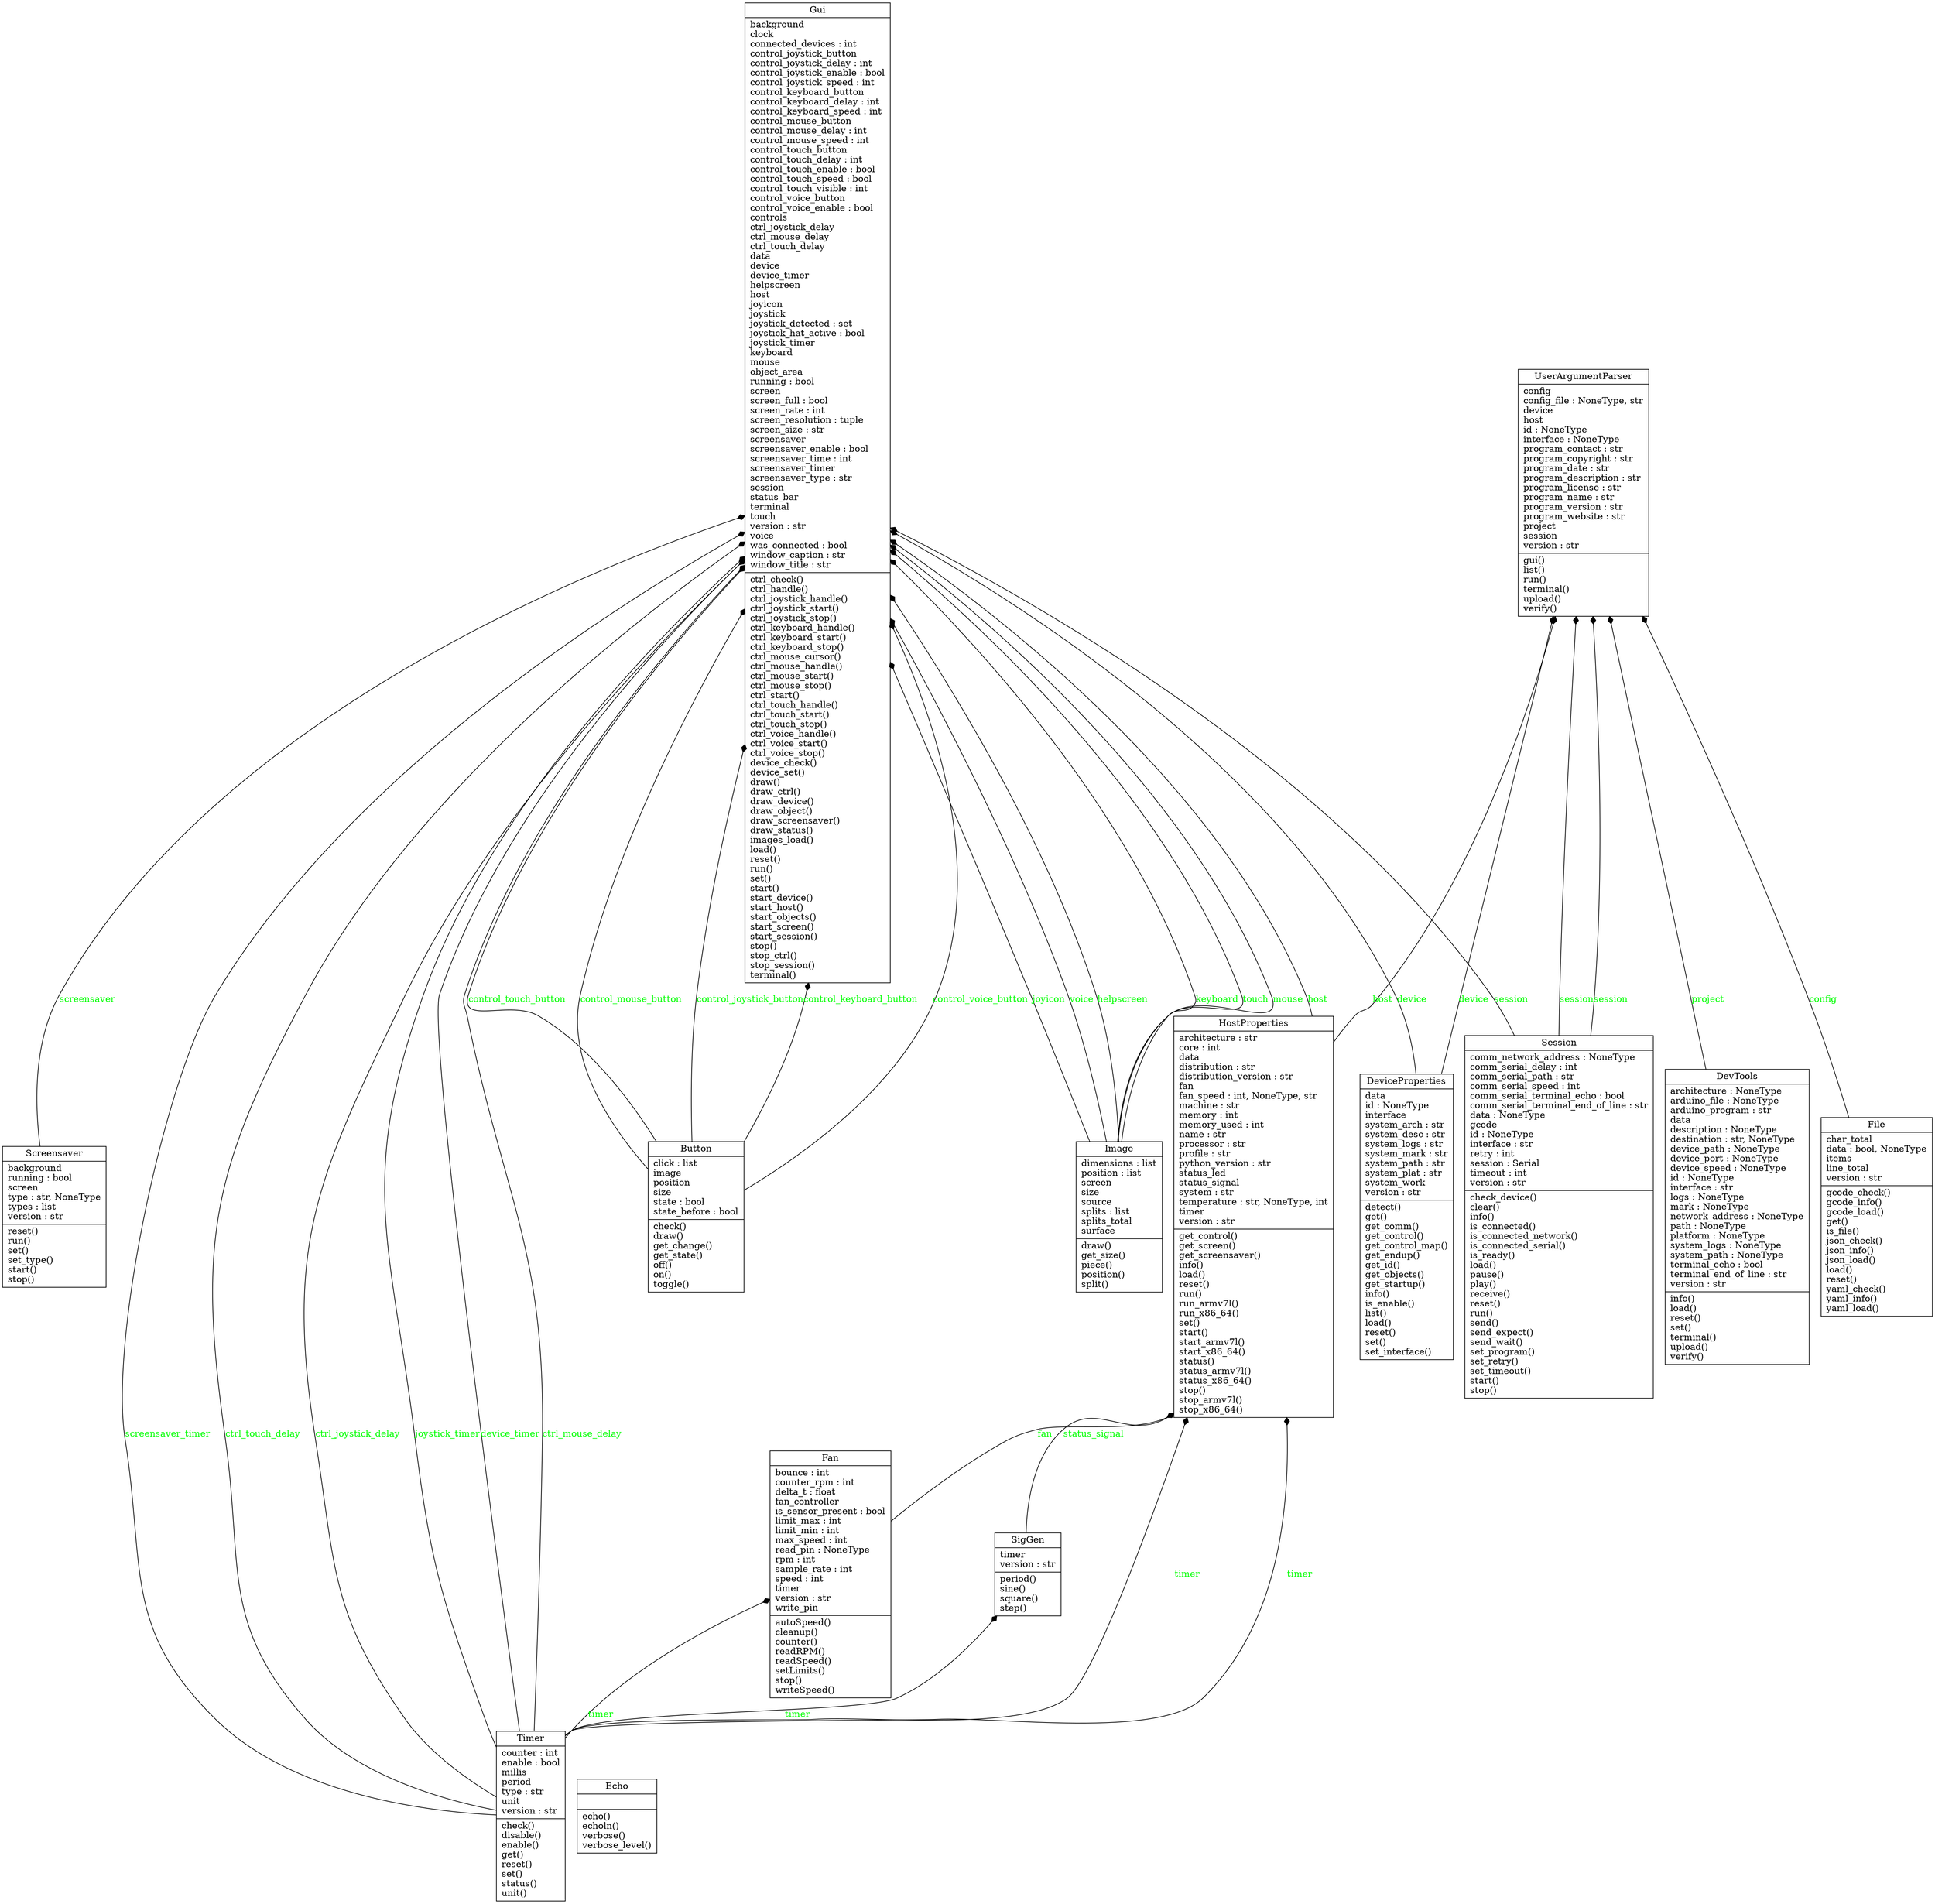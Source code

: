 digraph "classes" {
charset="utf-8"
rankdir=BT
"0" [label="{Button|click : list\limage\lposition\lsize\lstate : bool\lstate_before : bool\l|check()\ldraw()\lget_change()\lget_state()\loff()\lon()\ltoggle()\l}", shape="record"];
"1" [label="{DevTools|architecture : NoneType\larduino_file : NoneType\larduino_program : str\ldata\ldescription : NoneType\ldestination : str, NoneType\ldevice_path : NoneType\ldevice_port : NoneType\ldevice_speed : NoneType\lid : NoneType\linterface : str\llogs : NoneType\lmark : NoneType\lnetwork_address : NoneType\lpath : NoneType\lplatform : NoneType\lsystem_logs : NoneType\lsystem_path : NoneType\lterminal_echo : bool\lterminal_end_of_line : str\lversion : str\l|info()\lload()\lreset()\lset()\lterminal()\lupload()\lverify()\l}", shape="record"];
"2" [label="{DeviceProperties|data\lid : NoneType\linterface\lsystem_arch : str\lsystem_desc : str\lsystem_logs : str\lsystem_mark : str\lsystem_path : str\lsystem_plat : str\lsystem_work\lversion : str\l|detect()\lget()\lget_comm()\lget_control()\lget_control_map()\lget_endup()\lget_id()\lget_objects()\lget_startup()\linfo()\lis_enable()\llist()\lload()\lreset()\lset()\lset_interface()\l}", shape="record"];
"3" [label="{Echo|\l|echo()\lecholn()\lverbose()\lverbose_level()\l}", shape="record"];
"4" [label="{Fan|bounce : int\lcounter_rpm : int\ldelta_t : float\lfan_controller\lis_sensor_present : bool\llimit_max : int\llimit_min : int\lmax_speed : int\lread_pin : NoneType\lrpm : int\lsample_rate : int\lspeed : int\ltimer\lversion : str\lwrite_pin\l|autoSpeed()\lcleanup()\lcounter()\lreadRPM()\lreadSpeed()\lsetLimits()\lstop()\lwriteSpeed()\l}", shape="record"];
"5" [label="{File|char_total\ldata : bool, NoneType\litems\lline_total\lversion : str\l|gcode_check()\lgcode_info()\lgcode_load()\lget()\lis_file()\ljson_check()\ljson_info()\ljson_load()\lload()\lreset()\lyaml_check()\lyaml_info()\lyaml_load()\l}", shape="record"];
"6" [label="{Gui|background\lclock\lconnected_devices : int\lcontrol_joystick_button\lcontrol_joystick_delay : int\lcontrol_joystick_enable : bool\lcontrol_joystick_speed : int\lcontrol_keyboard_button\lcontrol_keyboard_delay : int\lcontrol_keyboard_speed : int\lcontrol_mouse_button\lcontrol_mouse_delay : int\lcontrol_mouse_speed : int\lcontrol_touch_button\lcontrol_touch_delay : int\lcontrol_touch_enable : bool\lcontrol_touch_speed : bool\lcontrol_touch_visible : int\lcontrol_voice_button\lcontrol_voice_enable : bool\lcontrols\lctrl_joystick_delay\lctrl_mouse_delay\lctrl_touch_delay\ldata\ldevice\ldevice_timer\lhelpscreen\lhost\ljoyicon\ljoystick\ljoystick_detected : set\ljoystick_hat_active : bool\ljoystick_timer\lkeyboard\lmouse\lobject_area\lrunning : bool\lscreen\lscreen_full : bool\lscreen_rate : int\lscreen_resolution : tuple\lscreen_size : str\lscreensaver\lscreensaver_enable : bool\lscreensaver_time : int\lscreensaver_timer\lscreensaver_type : str\lsession\lstatus_bar\lterminal\ltouch\lversion : str\lvoice\lwas_connected : bool\lwindow_caption : str\lwindow_title : str\l|ctrl_check()\lctrl_handle()\lctrl_joystick_handle()\lctrl_joystick_start()\lctrl_joystick_stop()\lctrl_keyboard_handle()\lctrl_keyboard_start()\lctrl_keyboard_stop()\lctrl_mouse_cursor()\lctrl_mouse_handle()\lctrl_mouse_start()\lctrl_mouse_stop()\lctrl_start()\lctrl_touch_handle()\lctrl_touch_start()\lctrl_touch_stop()\lctrl_voice_handle()\lctrl_voice_start()\lctrl_voice_stop()\ldevice_check()\ldevice_set()\ldraw()\ldraw_ctrl()\ldraw_device()\ldraw_object()\ldraw_screensaver()\ldraw_status()\limages_load()\lload()\lreset()\lrun()\lset()\lstart()\lstart_device()\lstart_host()\lstart_objects()\lstart_screen()\lstart_session()\lstop()\lstop_ctrl()\lstop_session()\lterminal()\l}", shape="record"];
"7" [label="{HostProperties|architecture : str\lcore : int\ldata\ldistribution : str\ldistribution_version : str\lfan\lfan_speed : int, NoneType, str\lmachine : str\lmemory : int\lmemory_used : int\lname : str\lprocessor : str\lprofile : str\lpython_version : str\lstatus_led\lstatus_signal\lsystem : str\ltemperature : str, NoneType, int\ltimer\lversion : str\l|get_control()\lget_screen()\lget_screensaver()\linfo()\lload()\lreset()\lrun()\lrun_armv7l()\lrun_x86_64()\lset()\lstart()\lstart_armv7l()\lstart_x86_64()\lstatus()\lstatus_armv7l()\lstatus_x86_64()\lstop()\lstop_armv7l()\lstop_x86_64()\l}", shape="record"];
"8" [label="{Image|dimensions : list\lposition : list\lscreen\lsize\lsource\lsplits : list\lsplits_total\lsurface\l|draw()\lget_size()\lpiece()\lposition()\lsplit()\l}", shape="record"];
"9" [label="{Screensaver|background\lrunning : bool\lscreen\ltype : str, NoneType\ltypes : list\lversion : str\l|reset()\lrun()\lset()\lset_type()\lstart()\lstop()\l}", shape="record"];
"10" [label="{Session|comm_network_address : NoneType\lcomm_serial_delay : int\lcomm_serial_path : str\lcomm_serial_speed : int\lcomm_serial_terminal_echo : bool\lcomm_serial_terminal_end_of_line : str\ldata : NoneType\lgcode\lid : NoneType\linterface : str\lretry : int\lsession : Serial\ltimeout : int\lversion : str\l|check_device()\lclear()\linfo()\lis_connected()\lis_connected_network()\lis_connected_serial()\lis_ready()\lload()\lpause()\lplay()\lreceive()\lreset()\lrun()\lsend()\lsend_expect()\lsend_wait()\lset_program()\lset_retry()\lset_timeout()\lstart()\lstop()\l}", shape="record"];
"11" [label="{SigGen|timer\lversion : str\l|period()\lsine()\lsquare()\lstep()\l}", shape="record"];
"12" [label="{Timer|counter : int\lenable : bool\lmillis\lperiod\ltype : str\lunit\lversion : str\l|check()\ldisable()\lenable()\lget()\lreset()\lset()\lstatus()\lunit()\l}", shape="record"];
"13" [label="{UserArgumentParser|config\lconfig_file : NoneType, str\ldevice\lhost\lid : NoneType\linterface : NoneType\lprogram_contact : str\lprogram_copyright : str\lprogram_date : str\lprogram_description : str\lprogram_license : str\lprogram_name : str\lprogram_version : str\lprogram_website : str\lproject\lsession\lversion : str\l|gui()\llist()\lrun()\lterminal()\lupload()\lverify()\l}", shape="record"];
"0" -> "6" [arrowhead="diamond", arrowtail="none", fontcolor="green", label="control_voice_button", style="solid"];
"0" -> "6" [arrowhead="diamond", arrowtail="none", fontcolor="green", label="control_touch_button", style="solid"];
"0" -> "6" [arrowhead="diamond", arrowtail="none", fontcolor="green", label="control_mouse_button", style="solid"];
"0" -> "6" [arrowhead="diamond", arrowtail="none", fontcolor="green", label="control_joystick_button", style="solid"];
"0" -> "6" [arrowhead="diamond", arrowtail="none", fontcolor="green", label="control_keyboard_button", style="solid"];
"1" -> "13" [arrowhead="diamond", arrowtail="none", fontcolor="green", label="project", style="solid"];
"2" -> "6" [arrowhead="diamond", arrowtail="none", fontcolor="green", label="device", style="solid"];
"2" -> "13" [arrowhead="diamond", arrowtail="none", fontcolor="green", label="device", style="solid"];
"4" -> "7" [arrowhead="diamond", arrowtail="none", fontcolor="green", label="fan", style="solid"];
"5" -> "13" [arrowhead="diamond", arrowtail="none", fontcolor="green", label="config", style="solid"];
"7" -> "6" [arrowhead="diamond", arrowtail="none", fontcolor="green", label="host", style="solid"];
"7" -> "13" [arrowhead="diamond", arrowtail="none", fontcolor="green", label="host", style="solid"];
"8" -> "6" [arrowhead="diamond", arrowtail="none", fontcolor="green", label="keyboard", style="solid"];
"8" -> "6" [arrowhead="diamond", arrowtail="none", fontcolor="green", label="touch", style="solid"];
"8" -> "6" [arrowhead="diamond", arrowtail="none", fontcolor="green", label="mouse", style="solid"];
"8" -> "6" [arrowhead="diamond", arrowtail="none", fontcolor="green", label="joyicon", style="solid"];
"8" -> "6" [arrowhead="diamond", arrowtail="none", fontcolor="green", label="voice", style="solid"];
"8" -> "6" [arrowhead="diamond", arrowtail="none", fontcolor="green", label="helpscreen", style="solid"];
"9" -> "6" [arrowhead="diamond", arrowtail="none", fontcolor="green", label="screensaver", style="solid"];
"10" -> "6" [arrowhead="diamond", arrowtail="none", fontcolor="green", label="session", style="solid"];
"10" -> "13" [arrowhead="diamond", arrowtail="none", fontcolor="green", label="session", style="solid"];
"10" -> "13" [arrowhead="diamond", arrowtail="none", fontcolor="green", label="session", style="solid"];
"11" -> "7" [arrowhead="diamond", arrowtail="none", fontcolor="green", label="status_signal", style="solid"];
"12" -> "4" [arrowhead="diamond", arrowtail="none", fontcolor="green", label="timer", style="solid"];
"12" -> "6" [arrowhead="diamond", arrowtail="none", fontcolor="green", label="screensaver_timer", style="solid"];
"12" -> "6" [arrowhead="diamond", arrowtail="none", fontcolor="green", label="ctrl_touch_delay", style="solid"];
"12" -> "6" [arrowhead="diamond", arrowtail="none", fontcolor="green", label="ctrl_joystick_delay", style="solid"];
"12" -> "6" [arrowhead="diamond", arrowtail="none", fontcolor="green", label="joystick_timer", style="solid"];
"12" -> "6" [arrowhead="diamond", arrowtail="none", fontcolor="green", label="device_timer", style="solid"];
"12" -> "6" [arrowhead="diamond", arrowtail="none", fontcolor="green", label="ctrl_mouse_delay", style="solid"];
"12" -> "7" [arrowhead="diamond", arrowtail="none", fontcolor="green", label="timer", style="solid"];
"12" -> "7" [arrowhead="diamond", arrowtail="none", fontcolor="green", label="timer", style="solid"];
"12" -> "11" [arrowhead="diamond", arrowtail="none", fontcolor="green", label="timer", style="solid"];
}
